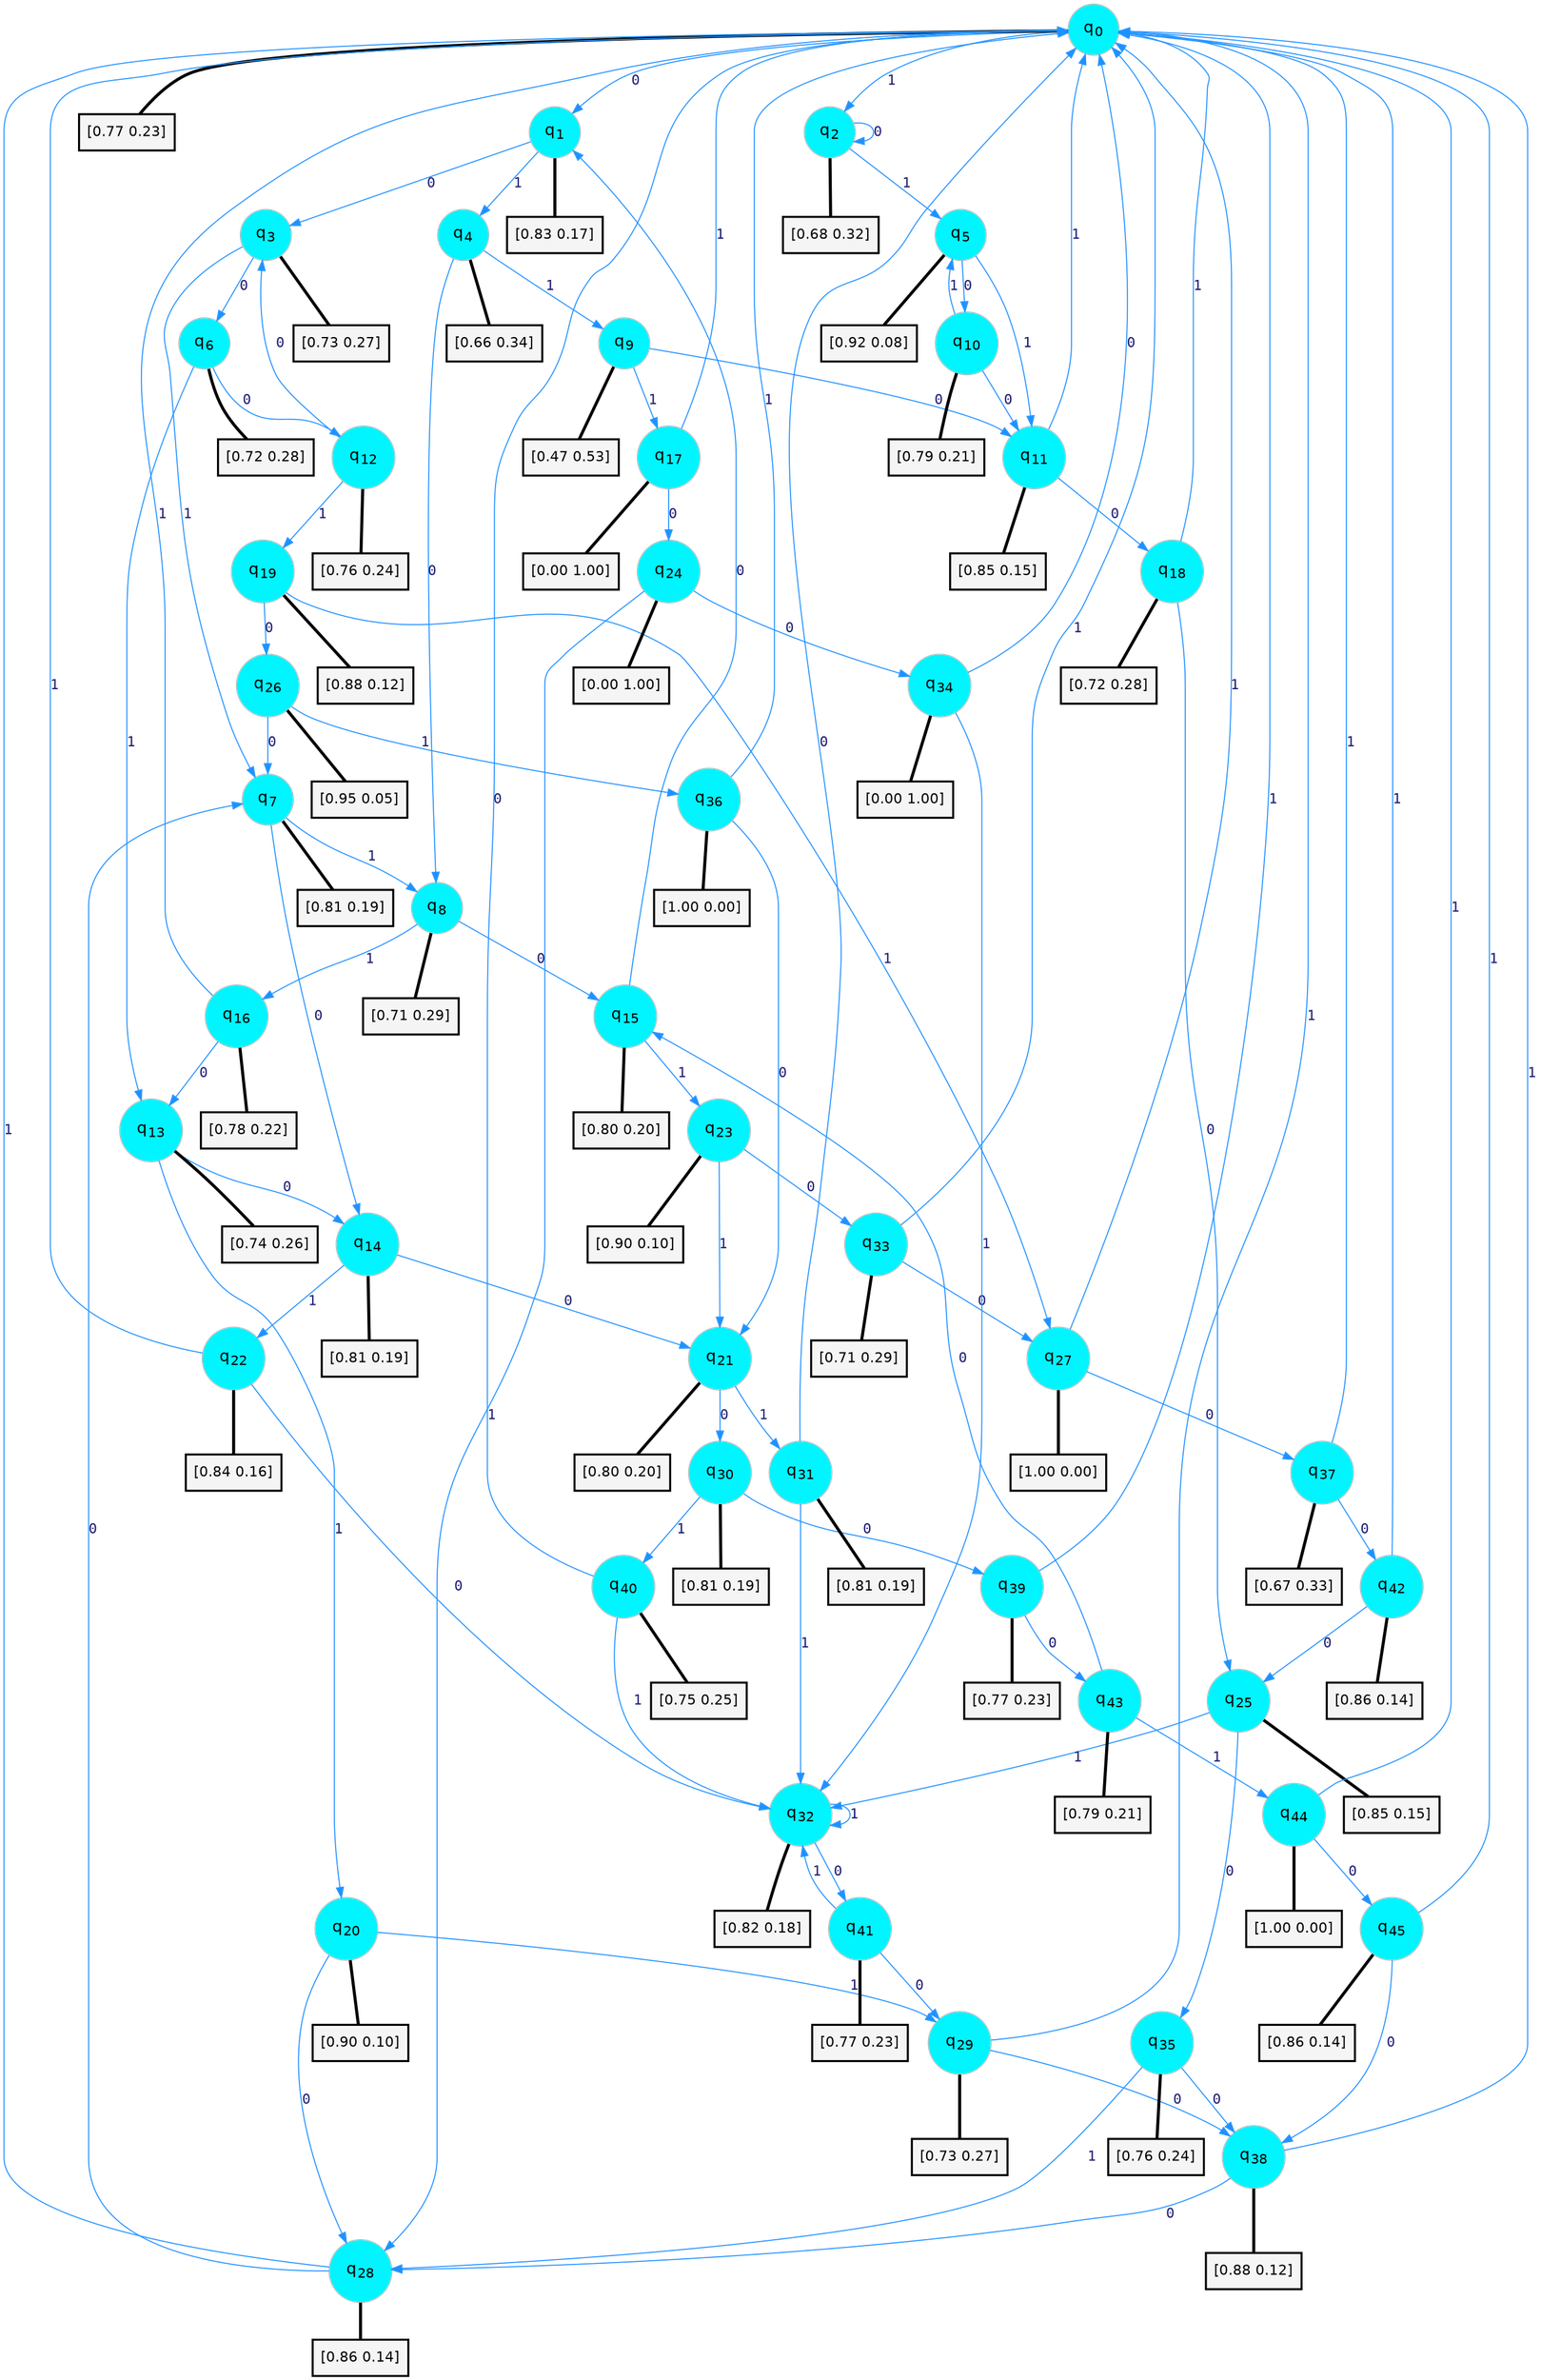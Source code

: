 digraph G {
graph [
bgcolor=transparent, dpi=300, rankdir=TD, size="40,25"];
node [
color=gray, fillcolor=turquoise1, fontcolor=black, fontname=Helvetica, fontsize=16, fontweight=bold, shape=circle, style=filled];
edge [
arrowsize=1, color=dodgerblue1, fontcolor=midnightblue, fontname=courier, fontweight=bold, penwidth=1, style=solid, weight=20];
0[label=<q<SUB>0</SUB>>];
1[label=<q<SUB>1</SUB>>];
2[label=<q<SUB>2</SUB>>];
3[label=<q<SUB>3</SUB>>];
4[label=<q<SUB>4</SUB>>];
5[label=<q<SUB>5</SUB>>];
6[label=<q<SUB>6</SUB>>];
7[label=<q<SUB>7</SUB>>];
8[label=<q<SUB>8</SUB>>];
9[label=<q<SUB>9</SUB>>];
10[label=<q<SUB>10</SUB>>];
11[label=<q<SUB>11</SUB>>];
12[label=<q<SUB>12</SUB>>];
13[label=<q<SUB>13</SUB>>];
14[label=<q<SUB>14</SUB>>];
15[label=<q<SUB>15</SUB>>];
16[label=<q<SUB>16</SUB>>];
17[label=<q<SUB>17</SUB>>];
18[label=<q<SUB>18</SUB>>];
19[label=<q<SUB>19</SUB>>];
20[label=<q<SUB>20</SUB>>];
21[label=<q<SUB>21</SUB>>];
22[label=<q<SUB>22</SUB>>];
23[label=<q<SUB>23</SUB>>];
24[label=<q<SUB>24</SUB>>];
25[label=<q<SUB>25</SUB>>];
26[label=<q<SUB>26</SUB>>];
27[label=<q<SUB>27</SUB>>];
28[label=<q<SUB>28</SUB>>];
29[label=<q<SUB>29</SUB>>];
30[label=<q<SUB>30</SUB>>];
31[label=<q<SUB>31</SUB>>];
32[label=<q<SUB>32</SUB>>];
33[label=<q<SUB>33</SUB>>];
34[label=<q<SUB>34</SUB>>];
35[label=<q<SUB>35</SUB>>];
36[label=<q<SUB>36</SUB>>];
37[label=<q<SUB>37</SUB>>];
38[label=<q<SUB>38</SUB>>];
39[label=<q<SUB>39</SUB>>];
40[label=<q<SUB>40</SUB>>];
41[label=<q<SUB>41</SUB>>];
42[label=<q<SUB>42</SUB>>];
43[label=<q<SUB>43</SUB>>];
44[label=<q<SUB>44</SUB>>];
45[label=<q<SUB>45</SUB>>];
46[label="[0.77 0.23]", shape=box,fontcolor=black, fontname=Helvetica, fontsize=14, penwidth=2, fillcolor=whitesmoke,color=black];
47[label="[0.83 0.17]", shape=box,fontcolor=black, fontname=Helvetica, fontsize=14, penwidth=2, fillcolor=whitesmoke,color=black];
48[label="[0.68 0.32]", shape=box,fontcolor=black, fontname=Helvetica, fontsize=14, penwidth=2, fillcolor=whitesmoke,color=black];
49[label="[0.73 0.27]", shape=box,fontcolor=black, fontname=Helvetica, fontsize=14, penwidth=2, fillcolor=whitesmoke,color=black];
50[label="[0.66 0.34]", shape=box,fontcolor=black, fontname=Helvetica, fontsize=14, penwidth=2, fillcolor=whitesmoke,color=black];
51[label="[0.92 0.08]", shape=box,fontcolor=black, fontname=Helvetica, fontsize=14, penwidth=2, fillcolor=whitesmoke,color=black];
52[label="[0.72 0.28]", shape=box,fontcolor=black, fontname=Helvetica, fontsize=14, penwidth=2, fillcolor=whitesmoke,color=black];
53[label="[0.81 0.19]", shape=box,fontcolor=black, fontname=Helvetica, fontsize=14, penwidth=2, fillcolor=whitesmoke,color=black];
54[label="[0.71 0.29]", shape=box,fontcolor=black, fontname=Helvetica, fontsize=14, penwidth=2, fillcolor=whitesmoke,color=black];
55[label="[0.47 0.53]", shape=box,fontcolor=black, fontname=Helvetica, fontsize=14, penwidth=2, fillcolor=whitesmoke,color=black];
56[label="[0.79 0.21]", shape=box,fontcolor=black, fontname=Helvetica, fontsize=14, penwidth=2, fillcolor=whitesmoke,color=black];
57[label="[0.85 0.15]", shape=box,fontcolor=black, fontname=Helvetica, fontsize=14, penwidth=2, fillcolor=whitesmoke,color=black];
58[label="[0.76 0.24]", shape=box,fontcolor=black, fontname=Helvetica, fontsize=14, penwidth=2, fillcolor=whitesmoke,color=black];
59[label="[0.74 0.26]", shape=box,fontcolor=black, fontname=Helvetica, fontsize=14, penwidth=2, fillcolor=whitesmoke,color=black];
60[label="[0.81 0.19]", shape=box,fontcolor=black, fontname=Helvetica, fontsize=14, penwidth=2, fillcolor=whitesmoke,color=black];
61[label="[0.80 0.20]", shape=box,fontcolor=black, fontname=Helvetica, fontsize=14, penwidth=2, fillcolor=whitesmoke,color=black];
62[label="[0.78 0.22]", shape=box,fontcolor=black, fontname=Helvetica, fontsize=14, penwidth=2, fillcolor=whitesmoke,color=black];
63[label="[0.00 1.00]", shape=box,fontcolor=black, fontname=Helvetica, fontsize=14, penwidth=2, fillcolor=whitesmoke,color=black];
64[label="[0.72 0.28]", shape=box,fontcolor=black, fontname=Helvetica, fontsize=14, penwidth=2, fillcolor=whitesmoke,color=black];
65[label="[0.88 0.12]", shape=box,fontcolor=black, fontname=Helvetica, fontsize=14, penwidth=2, fillcolor=whitesmoke,color=black];
66[label="[0.90 0.10]", shape=box,fontcolor=black, fontname=Helvetica, fontsize=14, penwidth=2, fillcolor=whitesmoke,color=black];
67[label="[0.80 0.20]", shape=box,fontcolor=black, fontname=Helvetica, fontsize=14, penwidth=2, fillcolor=whitesmoke,color=black];
68[label="[0.84 0.16]", shape=box,fontcolor=black, fontname=Helvetica, fontsize=14, penwidth=2, fillcolor=whitesmoke,color=black];
69[label="[0.90 0.10]", shape=box,fontcolor=black, fontname=Helvetica, fontsize=14, penwidth=2, fillcolor=whitesmoke,color=black];
70[label="[0.00 1.00]", shape=box,fontcolor=black, fontname=Helvetica, fontsize=14, penwidth=2, fillcolor=whitesmoke,color=black];
71[label="[0.85 0.15]", shape=box,fontcolor=black, fontname=Helvetica, fontsize=14, penwidth=2, fillcolor=whitesmoke,color=black];
72[label="[0.95 0.05]", shape=box,fontcolor=black, fontname=Helvetica, fontsize=14, penwidth=2, fillcolor=whitesmoke,color=black];
73[label="[1.00 0.00]", shape=box,fontcolor=black, fontname=Helvetica, fontsize=14, penwidth=2, fillcolor=whitesmoke,color=black];
74[label="[0.86 0.14]", shape=box,fontcolor=black, fontname=Helvetica, fontsize=14, penwidth=2, fillcolor=whitesmoke,color=black];
75[label="[0.73 0.27]", shape=box,fontcolor=black, fontname=Helvetica, fontsize=14, penwidth=2, fillcolor=whitesmoke,color=black];
76[label="[0.81 0.19]", shape=box,fontcolor=black, fontname=Helvetica, fontsize=14, penwidth=2, fillcolor=whitesmoke,color=black];
77[label="[0.81 0.19]", shape=box,fontcolor=black, fontname=Helvetica, fontsize=14, penwidth=2, fillcolor=whitesmoke,color=black];
78[label="[0.82 0.18]", shape=box,fontcolor=black, fontname=Helvetica, fontsize=14, penwidth=2, fillcolor=whitesmoke,color=black];
79[label="[0.71 0.29]", shape=box,fontcolor=black, fontname=Helvetica, fontsize=14, penwidth=2, fillcolor=whitesmoke,color=black];
80[label="[0.00 1.00]", shape=box,fontcolor=black, fontname=Helvetica, fontsize=14, penwidth=2, fillcolor=whitesmoke,color=black];
81[label="[0.76 0.24]", shape=box,fontcolor=black, fontname=Helvetica, fontsize=14, penwidth=2, fillcolor=whitesmoke,color=black];
82[label="[1.00 0.00]", shape=box,fontcolor=black, fontname=Helvetica, fontsize=14, penwidth=2, fillcolor=whitesmoke,color=black];
83[label="[0.67 0.33]", shape=box,fontcolor=black, fontname=Helvetica, fontsize=14, penwidth=2, fillcolor=whitesmoke,color=black];
84[label="[0.88 0.12]", shape=box,fontcolor=black, fontname=Helvetica, fontsize=14, penwidth=2, fillcolor=whitesmoke,color=black];
85[label="[0.77 0.23]", shape=box,fontcolor=black, fontname=Helvetica, fontsize=14, penwidth=2, fillcolor=whitesmoke,color=black];
86[label="[0.75 0.25]", shape=box,fontcolor=black, fontname=Helvetica, fontsize=14, penwidth=2, fillcolor=whitesmoke,color=black];
87[label="[0.77 0.23]", shape=box,fontcolor=black, fontname=Helvetica, fontsize=14, penwidth=2, fillcolor=whitesmoke,color=black];
88[label="[0.86 0.14]", shape=box,fontcolor=black, fontname=Helvetica, fontsize=14, penwidth=2, fillcolor=whitesmoke,color=black];
89[label="[0.79 0.21]", shape=box,fontcolor=black, fontname=Helvetica, fontsize=14, penwidth=2, fillcolor=whitesmoke,color=black];
90[label="[1.00 0.00]", shape=box,fontcolor=black, fontname=Helvetica, fontsize=14, penwidth=2, fillcolor=whitesmoke,color=black];
91[label="[0.86 0.14]", shape=box,fontcolor=black, fontname=Helvetica, fontsize=14, penwidth=2, fillcolor=whitesmoke,color=black];
0->1 [label=0];
0->2 [label=1];
0->46 [arrowhead=none, penwidth=3,color=black];
1->3 [label=0];
1->4 [label=1];
1->47 [arrowhead=none, penwidth=3,color=black];
2->2 [label=0];
2->5 [label=1];
2->48 [arrowhead=none, penwidth=3,color=black];
3->6 [label=0];
3->7 [label=1];
3->49 [arrowhead=none, penwidth=3,color=black];
4->8 [label=0];
4->9 [label=1];
4->50 [arrowhead=none, penwidth=3,color=black];
5->10 [label=0];
5->11 [label=1];
5->51 [arrowhead=none, penwidth=3,color=black];
6->12 [label=0];
6->13 [label=1];
6->52 [arrowhead=none, penwidth=3,color=black];
7->14 [label=0];
7->8 [label=1];
7->53 [arrowhead=none, penwidth=3,color=black];
8->15 [label=0];
8->16 [label=1];
8->54 [arrowhead=none, penwidth=3,color=black];
9->11 [label=0];
9->17 [label=1];
9->55 [arrowhead=none, penwidth=3,color=black];
10->11 [label=0];
10->5 [label=1];
10->56 [arrowhead=none, penwidth=3,color=black];
11->18 [label=0];
11->0 [label=1];
11->57 [arrowhead=none, penwidth=3,color=black];
12->3 [label=0];
12->19 [label=1];
12->58 [arrowhead=none, penwidth=3,color=black];
13->14 [label=0];
13->20 [label=1];
13->59 [arrowhead=none, penwidth=3,color=black];
14->21 [label=0];
14->22 [label=1];
14->60 [arrowhead=none, penwidth=3,color=black];
15->1 [label=0];
15->23 [label=1];
15->61 [arrowhead=none, penwidth=3,color=black];
16->13 [label=0];
16->0 [label=1];
16->62 [arrowhead=none, penwidth=3,color=black];
17->24 [label=0];
17->0 [label=1];
17->63 [arrowhead=none, penwidth=3,color=black];
18->25 [label=0];
18->0 [label=1];
18->64 [arrowhead=none, penwidth=3,color=black];
19->26 [label=0];
19->27 [label=1];
19->65 [arrowhead=none, penwidth=3,color=black];
20->28 [label=0];
20->29 [label=1];
20->66 [arrowhead=none, penwidth=3,color=black];
21->30 [label=0];
21->31 [label=1];
21->67 [arrowhead=none, penwidth=3,color=black];
22->32 [label=0];
22->0 [label=1];
22->68 [arrowhead=none, penwidth=3,color=black];
23->33 [label=0];
23->21 [label=1];
23->69 [arrowhead=none, penwidth=3,color=black];
24->34 [label=0];
24->28 [label=1];
24->70 [arrowhead=none, penwidth=3,color=black];
25->35 [label=0];
25->32 [label=1];
25->71 [arrowhead=none, penwidth=3,color=black];
26->7 [label=0];
26->36 [label=1];
26->72 [arrowhead=none, penwidth=3,color=black];
27->37 [label=0];
27->0 [label=1];
27->73 [arrowhead=none, penwidth=3,color=black];
28->7 [label=0];
28->0 [label=1];
28->74 [arrowhead=none, penwidth=3,color=black];
29->38 [label=0];
29->0 [label=1];
29->75 [arrowhead=none, penwidth=3,color=black];
30->39 [label=0];
30->40 [label=1];
30->76 [arrowhead=none, penwidth=3,color=black];
31->0 [label=0];
31->32 [label=1];
31->77 [arrowhead=none, penwidth=3,color=black];
32->41 [label=0];
32->32 [label=1];
32->78 [arrowhead=none, penwidth=3,color=black];
33->27 [label=0];
33->0 [label=1];
33->79 [arrowhead=none, penwidth=3,color=black];
34->0 [label=0];
34->32 [label=1];
34->80 [arrowhead=none, penwidth=3,color=black];
35->38 [label=0];
35->28 [label=1];
35->81 [arrowhead=none, penwidth=3,color=black];
36->21 [label=0];
36->0 [label=1];
36->82 [arrowhead=none, penwidth=3,color=black];
37->42 [label=0];
37->0 [label=1];
37->83 [arrowhead=none, penwidth=3,color=black];
38->28 [label=0];
38->0 [label=1];
38->84 [arrowhead=none, penwidth=3,color=black];
39->43 [label=0];
39->0 [label=1];
39->85 [arrowhead=none, penwidth=3,color=black];
40->0 [label=0];
40->32 [label=1];
40->86 [arrowhead=none, penwidth=3,color=black];
41->29 [label=0];
41->32 [label=1];
41->87 [arrowhead=none, penwidth=3,color=black];
42->25 [label=0];
42->0 [label=1];
42->88 [arrowhead=none, penwidth=3,color=black];
43->15 [label=0];
43->44 [label=1];
43->89 [arrowhead=none, penwidth=3,color=black];
44->45 [label=0];
44->0 [label=1];
44->90 [arrowhead=none, penwidth=3,color=black];
45->38 [label=0];
45->0 [label=1];
45->91 [arrowhead=none, penwidth=3,color=black];
}
